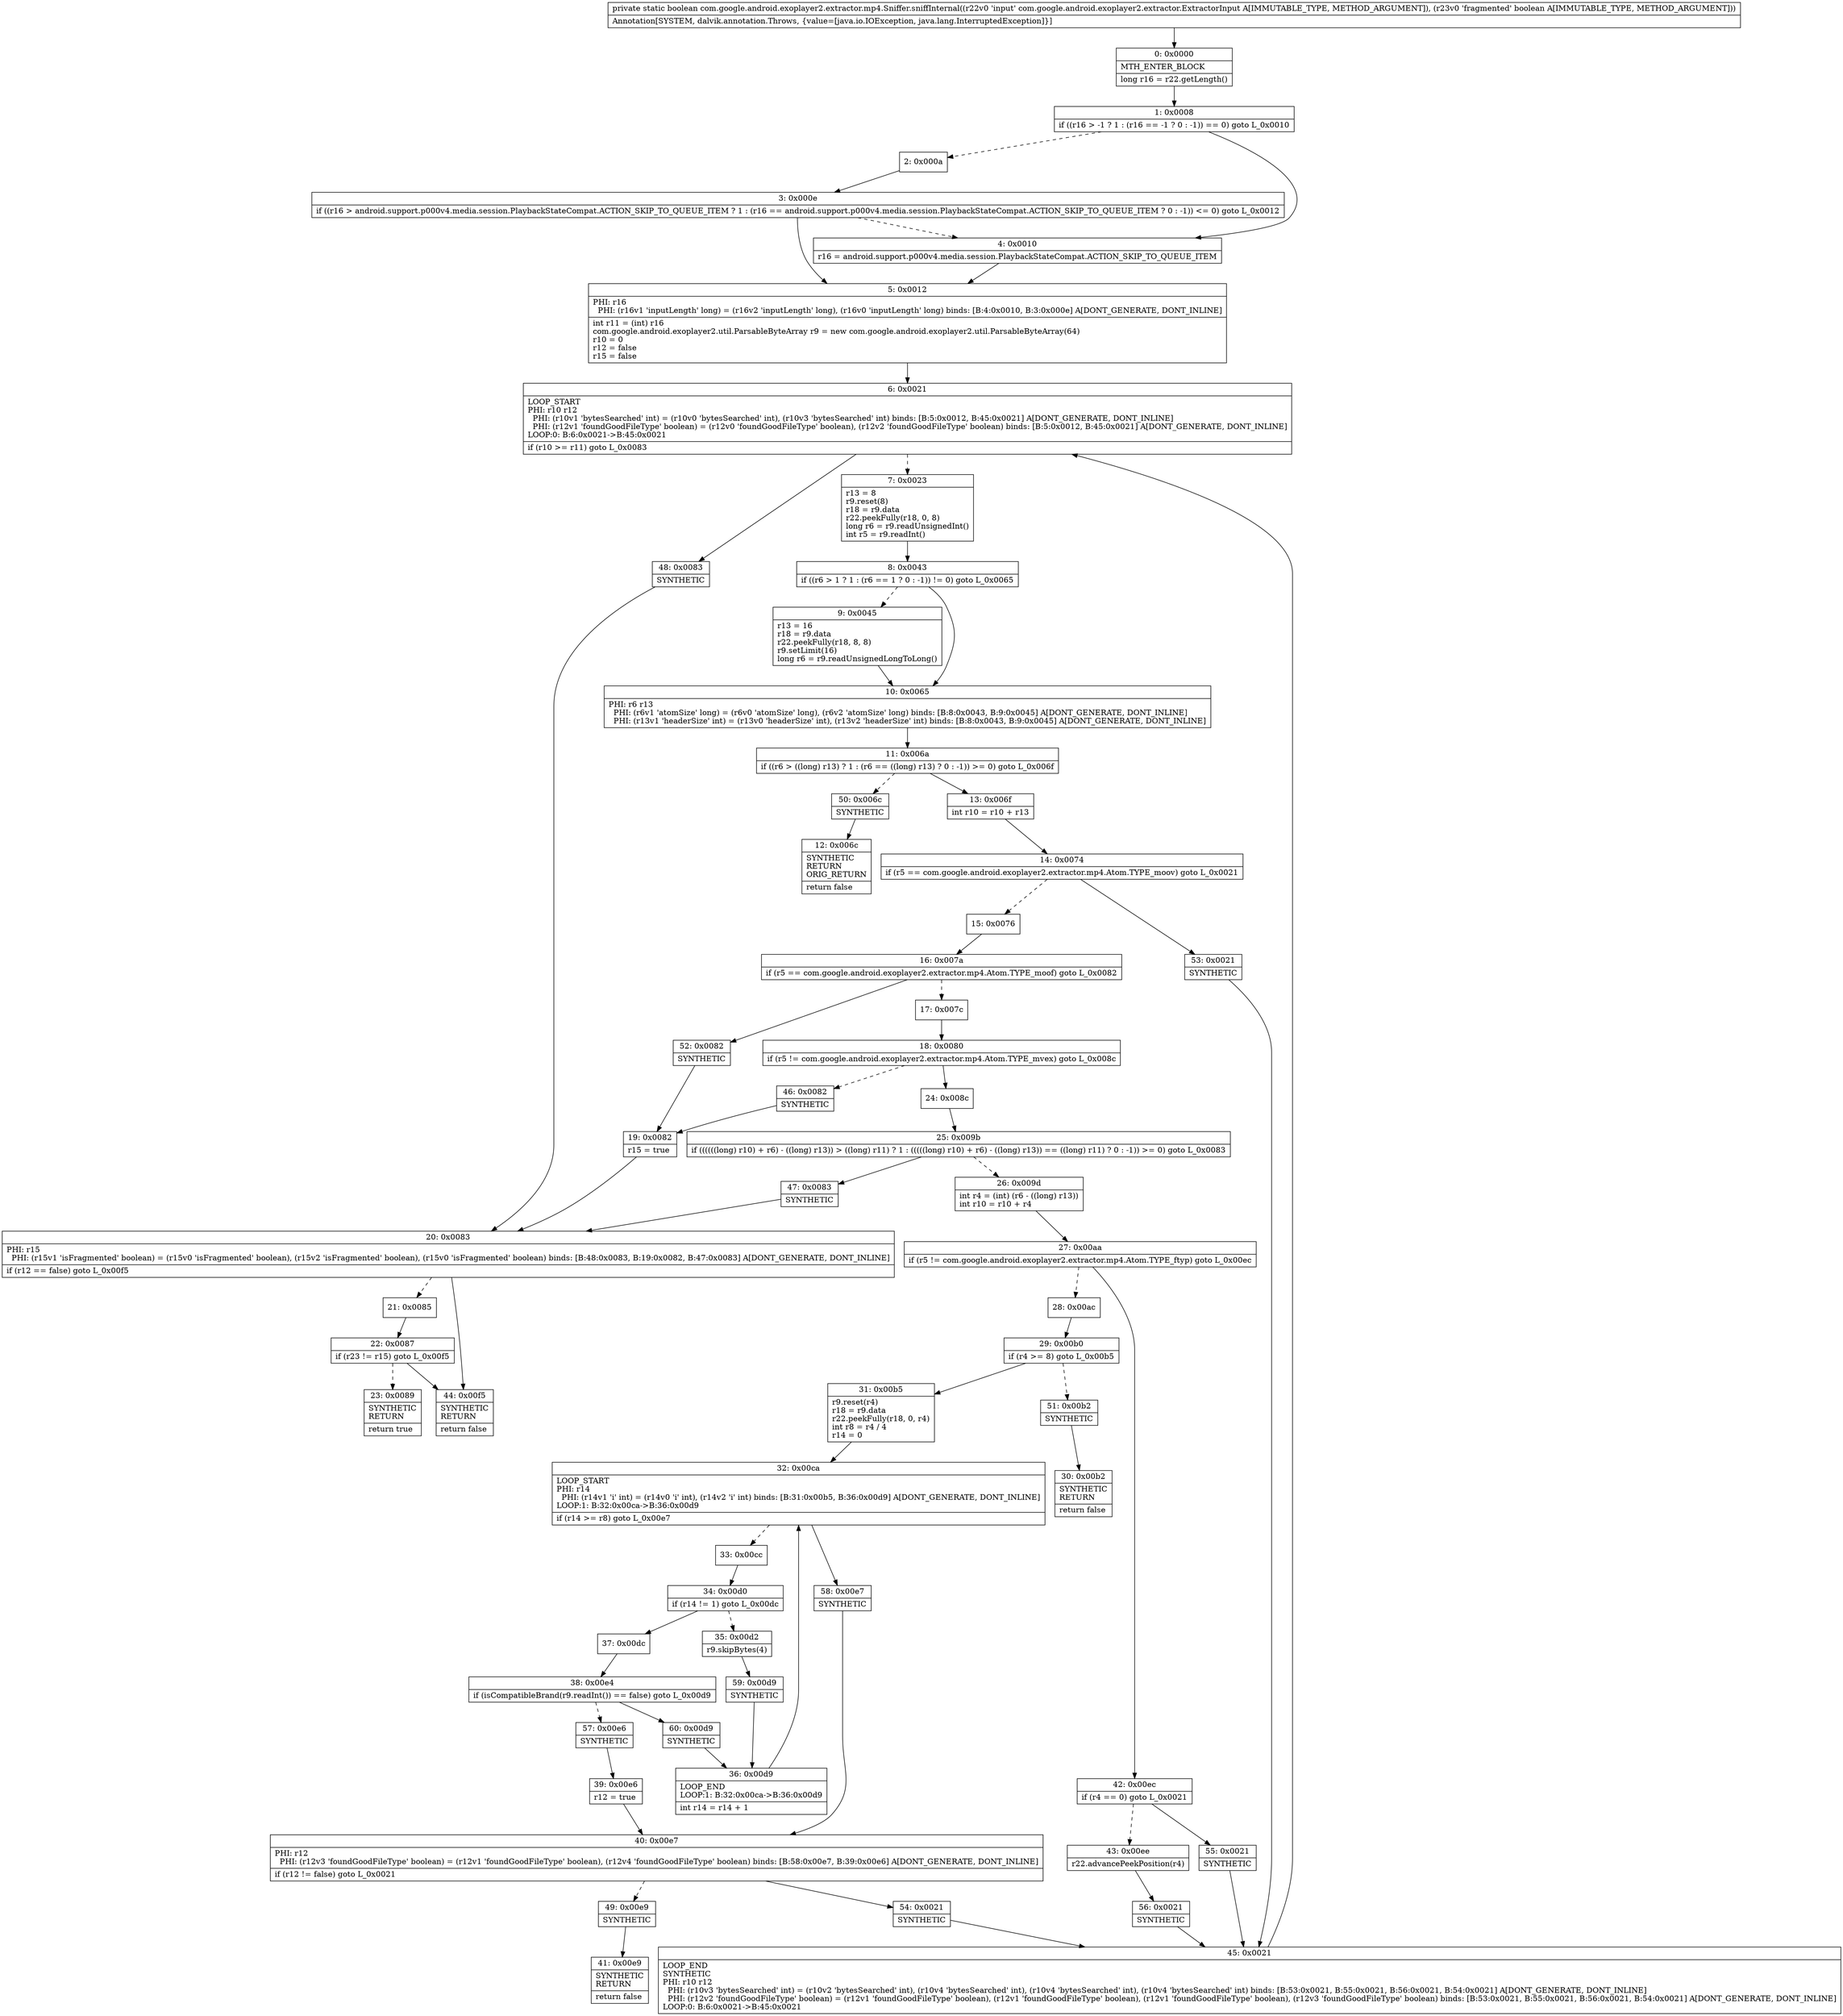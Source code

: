 digraph "CFG forcom.google.android.exoplayer2.extractor.mp4.Sniffer.sniffInternal(Lcom\/google\/android\/exoplayer2\/extractor\/ExtractorInput;Z)Z" {
Node_0 [shape=record,label="{0\:\ 0x0000|MTH_ENTER_BLOCK\l|long r16 = r22.getLength()\l}"];
Node_1 [shape=record,label="{1\:\ 0x0008|if ((r16 \> \-1 ? 1 : (r16 == \-1 ? 0 : \-1)) == 0) goto L_0x0010\l}"];
Node_2 [shape=record,label="{2\:\ 0x000a}"];
Node_3 [shape=record,label="{3\:\ 0x000e|if ((r16 \> android.support.p000v4.media.session.PlaybackStateCompat.ACTION_SKIP_TO_QUEUE_ITEM ? 1 : (r16 == android.support.p000v4.media.session.PlaybackStateCompat.ACTION_SKIP_TO_QUEUE_ITEM ? 0 : \-1)) \<= 0) goto L_0x0012\l}"];
Node_4 [shape=record,label="{4\:\ 0x0010|r16 = android.support.p000v4.media.session.PlaybackStateCompat.ACTION_SKIP_TO_QUEUE_ITEM\l}"];
Node_5 [shape=record,label="{5\:\ 0x0012|PHI: r16 \l  PHI: (r16v1 'inputLength' long) = (r16v2 'inputLength' long), (r16v0 'inputLength' long) binds: [B:4:0x0010, B:3:0x000e] A[DONT_GENERATE, DONT_INLINE]\l|int r11 = (int) r16\lcom.google.android.exoplayer2.util.ParsableByteArray r9 = new com.google.android.exoplayer2.util.ParsableByteArray(64)\lr10 = 0\lr12 = false\lr15 = false\l}"];
Node_6 [shape=record,label="{6\:\ 0x0021|LOOP_START\lPHI: r10 r12 \l  PHI: (r10v1 'bytesSearched' int) = (r10v0 'bytesSearched' int), (r10v3 'bytesSearched' int) binds: [B:5:0x0012, B:45:0x0021] A[DONT_GENERATE, DONT_INLINE]\l  PHI: (r12v1 'foundGoodFileType' boolean) = (r12v0 'foundGoodFileType' boolean), (r12v2 'foundGoodFileType' boolean) binds: [B:5:0x0012, B:45:0x0021] A[DONT_GENERATE, DONT_INLINE]\lLOOP:0: B:6:0x0021\-\>B:45:0x0021\l|if (r10 \>= r11) goto L_0x0083\l}"];
Node_7 [shape=record,label="{7\:\ 0x0023|r13 = 8\lr9.reset(8)\lr18 = r9.data\lr22.peekFully(r18, 0, 8)\llong r6 = r9.readUnsignedInt()\lint r5 = r9.readInt()\l}"];
Node_8 [shape=record,label="{8\:\ 0x0043|if ((r6 \> 1 ? 1 : (r6 == 1 ? 0 : \-1)) != 0) goto L_0x0065\l}"];
Node_9 [shape=record,label="{9\:\ 0x0045|r13 = 16\lr18 = r9.data\lr22.peekFully(r18, 8, 8)\lr9.setLimit(16)\llong r6 = r9.readUnsignedLongToLong()\l}"];
Node_10 [shape=record,label="{10\:\ 0x0065|PHI: r6 r13 \l  PHI: (r6v1 'atomSize' long) = (r6v0 'atomSize' long), (r6v2 'atomSize' long) binds: [B:8:0x0043, B:9:0x0045] A[DONT_GENERATE, DONT_INLINE]\l  PHI: (r13v1 'headerSize' int) = (r13v0 'headerSize' int), (r13v2 'headerSize' int) binds: [B:8:0x0043, B:9:0x0045] A[DONT_GENERATE, DONT_INLINE]\l}"];
Node_11 [shape=record,label="{11\:\ 0x006a|if ((r6 \> ((long) r13) ? 1 : (r6 == ((long) r13) ? 0 : \-1)) \>= 0) goto L_0x006f\l}"];
Node_12 [shape=record,label="{12\:\ 0x006c|SYNTHETIC\lRETURN\lORIG_RETURN\l|return false\l}"];
Node_13 [shape=record,label="{13\:\ 0x006f|int r10 = r10 + r13\l}"];
Node_14 [shape=record,label="{14\:\ 0x0074|if (r5 == com.google.android.exoplayer2.extractor.mp4.Atom.TYPE_moov) goto L_0x0021\l}"];
Node_15 [shape=record,label="{15\:\ 0x0076}"];
Node_16 [shape=record,label="{16\:\ 0x007a|if (r5 == com.google.android.exoplayer2.extractor.mp4.Atom.TYPE_moof) goto L_0x0082\l}"];
Node_17 [shape=record,label="{17\:\ 0x007c}"];
Node_18 [shape=record,label="{18\:\ 0x0080|if (r5 != com.google.android.exoplayer2.extractor.mp4.Atom.TYPE_mvex) goto L_0x008c\l}"];
Node_19 [shape=record,label="{19\:\ 0x0082|r15 = true\l}"];
Node_20 [shape=record,label="{20\:\ 0x0083|PHI: r15 \l  PHI: (r15v1 'isFragmented' boolean) = (r15v0 'isFragmented' boolean), (r15v2 'isFragmented' boolean), (r15v0 'isFragmented' boolean) binds: [B:48:0x0083, B:19:0x0082, B:47:0x0083] A[DONT_GENERATE, DONT_INLINE]\l|if (r12 == false) goto L_0x00f5\l}"];
Node_21 [shape=record,label="{21\:\ 0x0085}"];
Node_22 [shape=record,label="{22\:\ 0x0087|if (r23 != r15) goto L_0x00f5\l}"];
Node_23 [shape=record,label="{23\:\ 0x0089|SYNTHETIC\lRETURN\l|return true\l}"];
Node_24 [shape=record,label="{24\:\ 0x008c}"];
Node_25 [shape=record,label="{25\:\ 0x009b|if ((((((long) r10) + r6) \- ((long) r13)) \> ((long) r11) ? 1 : (((((long) r10) + r6) \- ((long) r13)) == ((long) r11) ? 0 : \-1)) \>= 0) goto L_0x0083\l}"];
Node_26 [shape=record,label="{26\:\ 0x009d|int r4 = (int) (r6 \- ((long) r13))\lint r10 = r10 + r4\l}"];
Node_27 [shape=record,label="{27\:\ 0x00aa|if (r5 != com.google.android.exoplayer2.extractor.mp4.Atom.TYPE_ftyp) goto L_0x00ec\l}"];
Node_28 [shape=record,label="{28\:\ 0x00ac}"];
Node_29 [shape=record,label="{29\:\ 0x00b0|if (r4 \>= 8) goto L_0x00b5\l}"];
Node_30 [shape=record,label="{30\:\ 0x00b2|SYNTHETIC\lRETURN\l|return false\l}"];
Node_31 [shape=record,label="{31\:\ 0x00b5|r9.reset(r4)\lr18 = r9.data\lr22.peekFully(r18, 0, r4)\lint r8 = r4 \/ 4\lr14 = 0\l}"];
Node_32 [shape=record,label="{32\:\ 0x00ca|LOOP_START\lPHI: r14 \l  PHI: (r14v1 'i' int) = (r14v0 'i' int), (r14v2 'i' int) binds: [B:31:0x00b5, B:36:0x00d9] A[DONT_GENERATE, DONT_INLINE]\lLOOP:1: B:32:0x00ca\-\>B:36:0x00d9\l|if (r14 \>= r8) goto L_0x00e7\l}"];
Node_33 [shape=record,label="{33\:\ 0x00cc}"];
Node_34 [shape=record,label="{34\:\ 0x00d0|if (r14 != 1) goto L_0x00dc\l}"];
Node_35 [shape=record,label="{35\:\ 0x00d2|r9.skipBytes(4)\l}"];
Node_36 [shape=record,label="{36\:\ 0x00d9|LOOP_END\lLOOP:1: B:32:0x00ca\-\>B:36:0x00d9\l|int r14 = r14 + 1\l}"];
Node_37 [shape=record,label="{37\:\ 0x00dc}"];
Node_38 [shape=record,label="{38\:\ 0x00e4|if (isCompatibleBrand(r9.readInt()) == false) goto L_0x00d9\l}"];
Node_39 [shape=record,label="{39\:\ 0x00e6|r12 = true\l}"];
Node_40 [shape=record,label="{40\:\ 0x00e7|PHI: r12 \l  PHI: (r12v3 'foundGoodFileType' boolean) = (r12v1 'foundGoodFileType' boolean), (r12v4 'foundGoodFileType' boolean) binds: [B:58:0x00e7, B:39:0x00e6] A[DONT_GENERATE, DONT_INLINE]\l|if (r12 != false) goto L_0x0021\l}"];
Node_41 [shape=record,label="{41\:\ 0x00e9|SYNTHETIC\lRETURN\l|return false\l}"];
Node_42 [shape=record,label="{42\:\ 0x00ec|if (r4 == 0) goto L_0x0021\l}"];
Node_43 [shape=record,label="{43\:\ 0x00ee|r22.advancePeekPosition(r4)\l}"];
Node_44 [shape=record,label="{44\:\ 0x00f5|SYNTHETIC\lRETURN\l|return false\l}"];
Node_45 [shape=record,label="{45\:\ 0x0021|LOOP_END\lSYNTHETIC\lPHI: r10 r12 \l  PHI: (r10v3 'bytesSearched' int) = (r10v2 'bytesSearched' int), (r10v4 'bytesSearched' int), (r10v4 'bytesSearched' int), (r10v4 'bytesSearched' int) binds: [B:53:0x0021, B:55:0x0021, B:56:0x0021, B:54:0x0021] A[DONT_GENERATE, DONT_INLINE]\l  PHI: (r12v2 'foundGoodFileType' boolean) = (r12v1 'foundGoodFileType' boolean), (r12v1 'foundGoodFileType' boolean), (r12v1 'foundGoodFileType' boolean), (r12v3 'foundGoodFileType' boolean) binds: [B:53:0x0021, B:55:0x0021, B:56:0x0021, B:54:0x0021] A[DONT_GENERATE, DONT_INLINE]\lLOOP:0: B:6:0x0021\-\>B:45:0x0021\l}"];
Node_46 [shape=record,label="{46\:\ 0x0082|SYNTHETIC\l}"];
Node_47 [shape=record,label="{47\:\ 0x0083|SYNTHETIC\l}"];
Node_48 [shape=record,label="{48\:\ 0x0083|SYNTHETIC\l}"];
Node_49 [shape=record,label="{49\:\ 0x00e9|SYNTHETIC\l}"];
Node_50 [shape=record,label="{50\:\ 0x006c|SYNTHETIC\l}"];
Node_51 [shape=record,label="{51\:\ 0x00b2|SYNTHETIC\l}"];
Node_52 [shape=record,label="{52\:\ 0x0082|SYNTHETIC\l}"];
Node_53 [shape=record,label="{53\:\ 0x0021|SYNTHETIC\l}"];
Node_54 [shape=record,label="{54\:\ 0x0021|SYNTHETIC\l}"];
Node_55 [shape=record,label="{55\:\ 0x0021|SYNTHETIC\l}"];
Node_56 [shape=record,label="{56\:\ 0x0021|SYNTHETIC\l}"];
Node_57 [shape=record,label="{57\:\ 0x00e6|SYNTHETIC\l}"];
Node_58 [shape=record,label="{58\:\ 0x00e7|SYNTHETIC\l}"];
Node_59 [shape=record,label="{59\:\ 0x00d9|SYNTHETIC\l}"];
Node_60 [shape=record,label="{60\:\ 0x00d9|SYNTHETIC\l}"];
MethodNode[shape=record,label="{private static boolean com.google.android.exoplayer2.extractor.mp4.Sniffer.sniffInternal((r22v0 'input' com.google.android.exoplayer2.extractor.ExtractorInput A[IMMUTABLE_TYPE, METHOD_ARGUMENT]), (r23v0 'fragmented' boolean A[IMMUTABLE_TYPE, METHOD_ARGUMENT]))  | Annotation[SYSTEM, dalvik.annotation.Throws, \{value=[java.io.IOException, java.lang.InterruptedException]\}]\l}"];
MethodNode -> Node_0;
Node_0 -> Node_1;
Node_1 -> Node_2[style=dashed];
Node_1 -> Node_4;
Node_2 -> Node_3;
Node_3 -> Node_4[style=dashed];
Node_3 -> Node_5;
Node_4 -> Node_5;
Node_5 -> Node_6;
Node_6 -> Node_7[style=dashed];
Node_6 -> Node_48;
Node_7 -> Node_8;
Node_8 -> Node_9[style=dashed];
Node_8 -> Node_10;
Node_9 -> Node_10;
Node_10 -> Node_11;
Node_11 -> Node_13;
Node_11 -> Node_50[style=dashed];
Node_13 -> Node_14;
Node_14 -> Node_15[style=dashed];
Node_14 -> Node_53;
Node_15 -> Node_16;
Node_16 -> Node_17[style=dashed];
Node_16 -> Node_52;
Node_17 -> Node_18;
Node_18 -> Node_24;
Node_18 -> Node_46[style=dashed];
Node_19 -> Node_20;
Node_20 -> Node_21[style=dashed];
Node_20 -> Node_44;
Node_21 -> Node_22;
Node_22 -> Node_23[style=dashed];
Node_22 -> Node_44;
Node_24 -> Node_25;
Node_25 -> Node_26[style=dashed];
Node_25 -> Node_47;
Node_26 -> Node_27;
Node_27 -> Node_28[style=dashed];
Node_27 -> Node_42;
Node_28 -> Node_29;
Node_29 -> Node_31;
Node_29 -> Node_51[style=dashed];
Node_31 -> Node_32;
Node_32 -> Node_33[style=dashed];
Node_32 -> Node_58;
Node_33 -> Node_34;
Node_34 -> Node_35[style=dashed];
Node_34 -> Node_37;
Node_35 -> Node_59;
Node_36 -> Node_32;
Node_37 -> Node_38;
Node_38 -> Node_57[style=dashed];
Node_38 -> Node_60;
Node_39 -> Node_40;
Node_40 -> Node_49[style=dashed];
Node_40 -> Node_54;
Node_42 -> Node_43[style=dashed];
Node_42 -> Node_55;
Node_43 -> Node_56;
Node_45 -> Node_6;
Node_46 -> Node_19;
Node_47 -> Node_20;
Node_48 -> Node_20;
Node_49 -> Node_41;
Node_50 -> Node_12;
Node_51 -> Node_30;
Node_52 -> Node_19;
Node_53 -> Node_45;
Node_54 -> Node_45;
Node_55 -> Node_45;
Node_56 -> Node_45;
Node_57 -> Node_39;
Node_58 -> Node_40;
Node_59 -> Node_36;
Node_60 -> Node_36;
}

